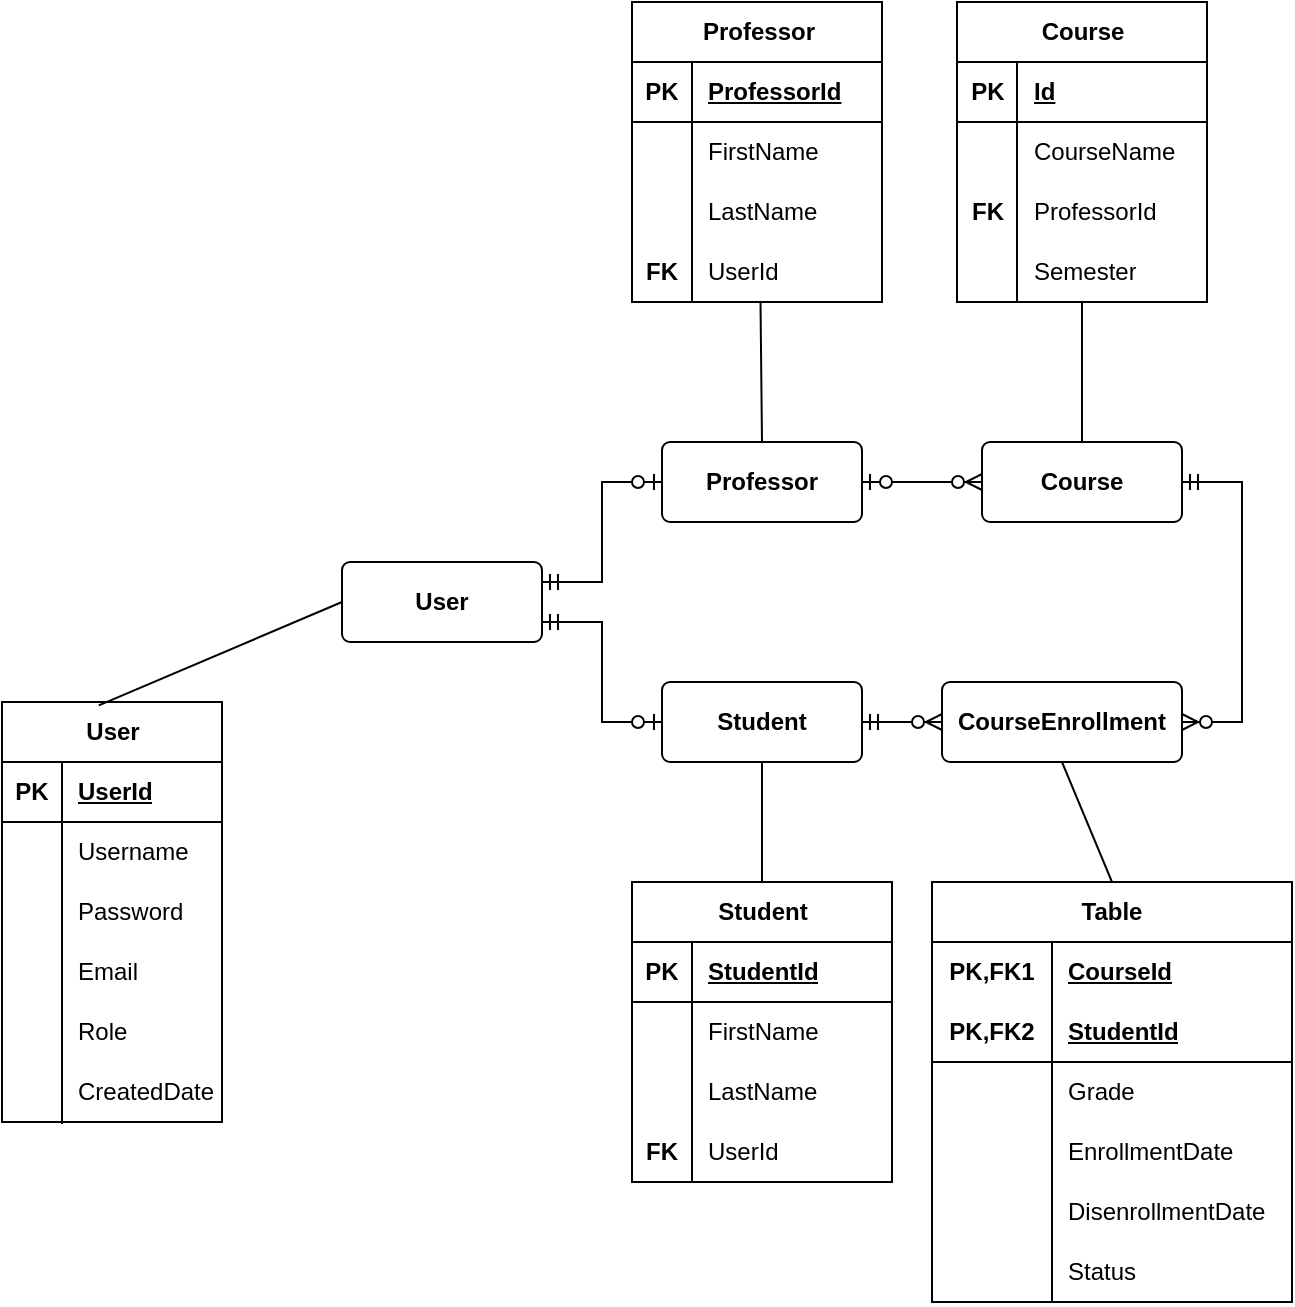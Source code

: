 <mxfile version="21.7.4" type="github" pages="2">
  <diagram name="Entity-Relation Diagram" id="OhD26Hf4PV9Z1Qfa-qU9">
    <mxGraphModel dx="1050" dy="1697" grid="1" gridSize="10" guides="1" tooltips="1" connect="1" arrows="1" fold="1" page="1" pageScale="1" pageWidth="850" pageHeight="1100" math="0" shadow="0">
      <root>
        <mxCell id="0" />
        <mxCell id="1" parent="0" />
        <mxCell id="323rxzQysEMXckTeThFm-1" value="&lt;b&gt;User&lt;/b&gt;" style="rounded=1;arcSize=10;whiteSpace=wrap;html=1;align=center;" parent="1" vertex="1">
          <mxGeometry x="190" y="230" width="100" height="40" as="geometry" />
        </mxCell>
        <mxCell id="323rxzQysEMXckTeThFm-2" value="&lt;b&gt;Course&lt;/b&gt;" style="rounded=1;arcSize=10;whiteSpace=wrap;html=1;align=center;" parent="1" vertex="1">
          <mxGeometry x="510" y="170" width="100" height="40" as="geometry" />
        </mxCell>
        <mxCell id="323rxzQysEMXckTeThFm-3" value="&lt;b&gt;Student&lt;/b&gt;" style="rounded=1;arcSize=10;whiteSpace=wrap;html=1;align=center;" parent="1" vertex="1">
          <mxGeometry x="350" y="290" width="100" height="40" as="geometry" />
        </mxCell>
        <mxCell id="323rxzQysEMXckTeThFm-4" value="&lt;b&gt;Professor&lt;/b&gt;" style="rounded=1;arcSize=10;whiteSpace=wrap;html=1;align=center;" parent="1" vertex="1">
          <mxGeometry x="350" y="170" width="100" height="40" as="geometry" />
        </mxCell>
        <mxCell id="323rxzQysEMXckTeThFm-5" value="&lt;b&gt;CourseEnrollment&lt;/b&gt;" style="rounded=1;arcSize=10;whiteSpace=wrap;html=1;align=center;" parent="1" vertex="1">
          <mxGeometry x="490" y="290" width="120" height="40" as="geometry" />
        </mxCell>
        <mxCell id="323rxzQysEMXckTeThFm-8" value="" style="edgeStyle=entityRelationEdgeStyle;fontSize=12;html=1;endArrow=ERzeroToOne;startArrow=ERmandOne;rounded=0;exitX=1;exitY=0.25;exitDx=0;exitDy=0;entryX=0;entryY=0.5;entryDx=0;entryDy=0;" parent="1" source="323rxzQysEMXckTeThFm-1" target="323rxzQysEMXckTeThFm-4" edge="1">
          <mxGeometry width="100" height="100" relative="1" as="geometry">
            <mxPoint x="280" y="240" as="sourcePoint" />
            <mxPoint x="340" y="170" as="targetPoint" />
          </mxGeometry>
        </mxCell>
        <mxCell id="323rxzQysEMXckTeThFm-9" value="" style="edgeStyle=entityRelationEdgeStyle;fontSize=12;html=1;endArrow=ERzeroToOne;startArrow=ERmandOne;rounded=0;entryX=0;entryY=0.5;entryDx=0;entryDy=0;exitX=1;exitY=0.75;exitDx=0;exitDy=0;" parent="1" source="323rxzQysEMXckTeThFm-1" target="323rxzQysEMXckTeThFm-3" edge="1">
          <mxGeometry width="100" height="100" relative="1" as="geometry">
            <mxPoint x="300" y="250" as="sourcePoint" />
            <mxPoint x="380" y="150" as="targetPoint" />
          </mxGeometry>
        </mxCell>
        <mxCell id="323rxzQysEMXckTeThFm-10" value="" style="edgeStyle=entityRelationEdgeStyle;fontSize=12;html=1;endArrow=ERzeroToMany;startArrow=ERmandOne;rounded=0;exitX=1;exitY=0.5;exitDx=0;exitDy=0;entryX=0;entryY=0.5;entryDx=0;entryDy=0;" parent="1" source="323rxzQysEMXckTeThFm-3" target="323rxzQysEMXckTeThFm-5" edge="1">
          <mxGeometry width="100" height="100" relative="1" as="geometry">
            <mxPoint x="540" y="340" as="sourcePoint" />
            <mxPoint x="640" y="240" as="targetPoint" />
          </mxGeometry>
        </mxCell>
        <mxCell id="323rxzQysEMXckTeThFm-11" value="" style="edgeStyle=entityRelationEdgeStyle;fontSize=12;html=1;endArrow=ERzeroToMany;startArrow=ERmandOne;rounded=0;entryX=1;entryY=0.5;entryDx=0;entryDy=0;" parent="1" target="323rxzQysEMXckTeThFm-5" edge="1">
          <mxGeometry width="100" height="100" relative="1" as="geometry">
            <mxPoint x="610" y="190" as="sourcePoint" />
            <mxPoint x="660" y="240" as="targetPoint" />
            <Array as="points">
              <mxPoint x="660" y="280" />
              <mxPoint x="700" y="250" />
              <mxPoint x="630" y="280" />
              <mxPoint x="650" y="230" />
              <mxPoint x="630" y="280" />
            </Array>
          </mxGeometry>
        </mxCell>
        <mxCell id="z5rz7pPr2SnIhA6X66jX-88" value="&lt;br&gt;" style="edgeLabel;html=1;align=center;verticalAlign=middle;resizable=0;points=[];" parent="323rxzQysEMXckTeThFm-11" vertex="1" connectable="0">
          <mxGeometry x="0.446" y="1" relative="1" as="geometry">
            <mxPoint as="offset" />
          </mxGeometry>
        </mxCell>
        <mxCell id="323rxzQysEMXckTeThFm-17" value="" style="edgeStyle=entityRelationEdgeStyle;fontSize=12;html=1;endArrow=ERzeroToMany;startArrow=ERzeroToOne;rounded=0;exitX=1;exitY=0.5;exitDx=0;exitDy=0;entryX=0;entryY=0.5;entryDx=0;entryDy=0;" parent="1" source="323rxzQysEMXckTeThFm-4" target="323rxzQysEMXckTeThFm-2" edge="1">
          <mxGeometry width="100" height="100" relative="1" as="geometry">
            <mxPoint x="540" y="340" as="sourcePoint" />
            <mxPoint x="500" y="260" as="targetPoint" />
          </mxGeometry>
        </mxCell>
        <mxCell id="z5rz7pPr2SnIhA6X66jX-1" value="User" style="shape=table;startSize=30;container=1;collapsible=1;childLayout=tableLayout;fixedRows=1;rowLines=0;fontStyle=1;align=center;resizeLast=1;html=1;" parent="1" vertex="1">
          <mxGeometry x="20" y="300" width="110" height="210" as="geometry" />
        </mxCell>
        <mxCell id="z5rz7pPr2SnIhA6X66jX-2" value="" style="shape=tableRow;horizontal=0;startSize=0;swimlaneHead=0;swimlaneBody=0;fillColor=none;collapsible=0;dropTarget=0;points=[[0,0.5],[1,0.5]];portConstraint=eastwest;top=0;left=0;right=0;bottom=1;" parent="z5rz7pPr2SnIhA6X66jX-1" vertex="1">
          <mxGeometry y="30" width="110" height="30" as="geometry" />
        </mxCell>
        <mxCell id="z5rz7pPr2SnIhA6X66jX-3" value="PK" style="shape=partialRectangle;connectable=0;fillColor=none;top=0;left=0;bottom=0;right=0;fontStyle=1;overflow=hidden;whiteSpace=wrap;html=1;" parent="z5rz7pPr2SnIhA6X66jX-2" vertex="1">
          <mxGeometry width="30" height="30" as="geometry">
            <mxRectangle width="30" height="30" as="alternateBounds" />
          </mxGeometry>
        </mxCell>
        <mxCell id="z5rz7pPr2SnIhA6X66jX-4" value="UserId" style="shape=partialRectangle;connectable=0;fillColor=none;top=0;left=0;bottom=0;right=0;align=left;spacingLeft=6;fontStyle=5;overflow=hidden;whiteSpace=wrap;html=1;" parent="z5rz7pPr2SnIhA6X66jX-2" vertex="1">
          <mxGeometry x="30" width="80" height="30" as="geometry">
            <mxRectangle width="80" height="30" as="alternateBounds" />
          </mxGeometry>
        </mxCell>
        <mxCell id="z5rz7pPr2SnIhA6X66jX-5" value="" style="shape=tableRow;horizontal=0;startSize=0;swimlaneHead=0;swimlaneBody=0;fillColor=none;collapsible=0;dropTarget=0;points=[[0,0.5],[1,0.5]];portConstraint=eastwest;top=0;left=0;right=0;bottom=0;" parent="z5rz7pPr2SnIhA6X66jX-1" vertex="1">
          <mxGeometry y="60" width="110" height="30" as="geometry" />
        </mxCell>
        <mxCell id="z5rz7pPr2SnIhA6X66jX-6" value="" style="shape=partialRectangle;connectable=0;fillColor=none;top=0;left=0;bottom=0;right=0;editable=1;overflow=hidden;whiteSpace=wrap;html=1;" parent="z5rz7pPr2SnIhA6X66jX-5" vertex="1">
          <mxGeometry width="30" height="30" as="geometry">
            <mxRectangle width="30" height="30" as="alternateBounds" />
          </mxGeometry>
        </mxCell>
        <mxCell id="z5rz7pPr2SnIhA6X66jX-7" value="Username" style="shape=partialRectangle;connectable=0;fillColor=none;top=0;left=0;bottom=0;right=0;align=left;spacingLeft=6;overflow=hidden;whiteSpace=wrap;html=1;" parent="z5rz7pPr2SnIhA6X66jX-5" vertex="1">
          <mxGeometry x="30" width="80" height="30" as="geometry">
            <mxRectangle width="80" height="30" as="alternateBounds" />
          </mxGeometry>
        </mxCell>
        <mxCell id="z5rz7pPr2SnIhA6X66jX-8" value="" style="shape=tableRow;horizontal=0;startSize=0;swimlaneHead=0;swimlaneBody=0;fillColor=none;collapsible=0;dropTarget=0;points=[[0,0.5],[1,0.5]];portConstraint=eastwest;top=0;left=0;right=0;bottom=0;" parent="z5rz7pPr2SnIhA6X66jX-1" vertex="1">
          <mxGeometry y="90" width="110" height="30" as="geometry" />
        </mxCell>
        <mxCell id="z5rz7pPr2SnIhA6X66jX-9" value="" style="shape=partialRectangle;connectable=0;fillColor=none;top=0;left=0;bottom=0;right=0;editable=1;overflow=hidden;whiteSpace=wrap;html=1;" parent="z5rz7pPr2SnIhA6X66jX-8" vertex="1">
          <mxGeometry width="30" height="30" as="geometry">
            <mxRectangle width="30" height="30" as="alternateBounds" />
          </mxGeometry>
        </mxCell>
        <mxCell id="z5rz7pPr2SnIhA6X66jX-10" value="Password" style="shape=partialRectangle;connectable=0;fillColor=none;top=0;left=0;bottom=0;right=0;align=left;spacingLeft=6;overflow=hidden;whiteSpace=wrap;html=1;" parent="z5rz7pPr2SnIhA6X66jX-8" vertex="1">
          <mxGeometry x="30" width="80" height="30" as="geometry">
            <mxRectangle width="80" height="30" as="alternateBounds" />
          </mxGeometry>
        </mxCell>
        <mxCell id="z5rz7pPr2SnIhA6X66jX-11" value="" style="shape=tableRow;horizontal=0;startSize=0;swimlaneHead=0;swimlaneBody=0;fillColor=none;collapsible=0;dropTarget=0;points=[[0,0.5],[1,0.5]];portConstraint=eastwest;top=0;left=0;right=0;bottom=0;" parent="z5rz7pPr2SnIhA6X66jX-1" vertex="1">
          <mxGeometry y="120" width="110" height="30" as="geometry" />
        </mxCell>
        <mxCell id="z5rz7pPr2SnIhA6X66jX-12" value="" style="shape=partialRectangle;connectable=0;fillColor=none;top=0;left=0;bottom=0;right=0;editable=1;overflow=hidden;whiteSpace=wrap;html=1;" parent="z5rz7pPr2SnIhA6X66jX-11" vertex="1">
          <mxGeometry width="30" height="30" as="geometry">
            <mxRectangle width="30" height="30" as="alternateBounds" />
          </mxGeometry>
        </mxCell>
        <mxCell id="z5rz7pPr2SnIhA6X66jX-13" value="Email" style="shape=partialRectangle;connectable=0;fillColor=none;top=0;left=0;bottom=0;right=0;align=left;spacingLeft=6;overflow=hidden;whiteSpace=wrap;html=1;" parent="z5rz7pPr2SnIhA6X66jX-11" vertex="1">
          <mxGeometry x="30" width="80" height="30" as="geometry">
            <mxRectangle width="80" height="30" as="alternateBounds" />
          </mxGeometry>
        </mxCell>
        <mxCell id="z5rz7pPr2SnIhA6X66jX-15" value="" style="endArrow=none;html=1;rounded=0;exitX=0.44;exitY=0.008;exitDx=0;exitDy=0;exitPerimeter=0;entryX=0;entryY=0.5;entryDx=0;entryDy=0;" parent="1" source="z5rz7pPr2SnIhA6X66jX-1" target="323rxzQysEMXckTeThFm-1" edge="1">
          <mxGeometry relative="1" as="geometry">
            <mxPoint x="290" y="200" as="sourcePoint" />
            <mxPoint x="450" y="200" as="targetPoint" />
          </mxGeometry>
        </mxCell>
        <mxCell id="z5rz7pPr2SnIhA6X66jX-16" value="" style="shape=partialRectangle;connectable=0;fillColor=none;top=0;left=0;bottom=0;right=0;editable=1;overflow=hidden;whiteSpace=wrap;html=1;" parent="1" vertex="1">
          <mxGeometry x="30" y="420" width="30" height="30" as="geometry">
            <mxRectangle width="30" height="30" as="alternateBounds" />
          </mxGeometry>
        </mxCell>
        <mxCell id="z5rz7pPr2SnIhA6X66jX-17" value="CreatedDate" style="shape=partialRectangle;connectable=0;fillColor=none;top=0;left=0;bottom=0;right=0;align=left;spacingLeft=6;overflow=hidden;whiteSpace=wrap;html=1;" parent="1" vertex="1">
          <mxGeometry x="50" y="480" width="80" height="30" as="geometry">
            <mxRectangle width="150" height="30" as="alternateBounds" />
          </mxGeometry>
        </mxCell>
        <mxCell id="z5rz7pPr2SnIhA6X66jX-18" value="" style="shape=partialRectangle;connectable=0;fillColor=none;top=0;left=0;bottom=0;right=0;editable=1;overflow=hidden;whiteSpace=wrap;html=1;" parent="1" vertex="1">
          <mxGeometry x="30" y="450" width="30" height="30" as="geometry">
            <mxRectangle width="30" height="30" as="alternateBounds" />
          </mxGeometry>
        </mxCell>
        <mxCell id="z5rz7pPr2SnIhA6X66jX-20" value="" style="shape=partialRectangle;connectable=0;fillColor=none;top=0;left=0;bottom=0;right=0;editable=1;overflow=hidden;whiteSpace=wrap;html=1;" parent="1" vertex="1">
          <mxGeometry x="30" y="480" width="30" height="30" as="geometry">
            <mxRectangle width="30" height="30" as="alternateBounds" />
          </mxGeometry>
        </mxCell>
        <mxCell id="z5rz7pPr2SnIhA6X66jX-23" value="Student" style="shape=table;startSize=30;container=1;collapsible=1;childLayout=tableLayout;fixedRows=1;rowLines=0;fontStyle=1;align=center;resizeLast=1;html=1;" parent="1" vertex="1">
          <mxGeometry x="335" y="390" width="130" height="150" as="geometry" />
        </mxCell>
        <mxCell id="z5rz7pPr2SnIhA6X66jX-24" value="" style="shape=tableRow;horizontal=0;startSize=0;swimlaneHead=0;swimlaneBody=0;fillColor=none;collapsible=0;dropTarget=0;points=[[0,0.5],[1,0.5]];portConstraint=eastwest;top=0;left=0;right=0;bottom=1;" parent="z5rz7pPr2SnIhA6X66jX-23" vertex="1">
          <mxGeometry y="30" width="130" height="30" as="geometry" />
        </mxCell>
        <mxCell id="z5rz7pPr2SnIhA6X66jX-25" value="PK" style="shape=partialRectangle;connectable=0;fillColor=none;top=0;left=0;bottom=0;right=0;fontStyle=1;overflow=hidden;whiteSpace=wrap;html=1;" parent="z5rz7pPr2SnIhA6X66jX-24" vertex="1">
          <mxGeometry width="30" height="30" as="geometry">
            <mxRectangle width="30" height="30" as="alternateBounds" />
          </mxGeometry>
        </mxCell>
        <mxCell id="z5rz7pPr2SnIhA6X66jX-26" value="StudentId" style="shape=partialRectangle;connectable=0;fillColor=none;top=0;left=0;bottom=0;right=0;align=left;spacingLeft=6;fontStyle=5;overflow=hidden;whiteSpace=wrap;html=1;" parent="z5rz7pPr2SnIhA6X66jX-24" vertex="1">
          <mxGeometry x="30" width="100" height="30" as="geometry">
            <mxRectangle width="100" height="30" as="alternateBounds" />
          </mxGeometry>
        </mxCell>
        <mxCell id="z5rz7pPr2SnIhA6X66jX-27" value="" style="shape=tableRow;horizontal=0;startSize=0;swimlaneHead=0;swimlaneBody=0;fillColor=none;collapsible=0;dropTarget=0;points=[[0,0.5],[1,0.5]];portConstraint=eastwest;top=0;left=0;right=0;bottom=0;" parent="z5rz7pPr2SnIhA6X66jX-23" vertex="1">
          <mxGeometry y="60" width="130" height="30" as="geometry" />
        </mxCell>
        <mxCell id="z5rz7pPr2SnIhA6X66jX-28" value="" style="shape=partialRectangle;connectable=0;fillColor=none;top=0;left=0;bottom=0;right=0;editable=1;overflow=hidden;whiteSpace=wrap;html=1;" parent="z5rz7pPr2SnIhA6X66jX-27" vertex="1">
          <mxGeometry width="30" height="30" as="geometry">
            <mxRectangle width="30" height="30" as="alternateBounds" />
          </mxGeometry>
        </mxCell>
        <mxCell id="z5rz7pPr2SnIhA6X66jX-29" value="FirstName" style="shape=partialRectangle;connectable=0;fillColor=none;top=0;left=0;bottom=0;right=0;align=left;spacingLeft=6;overflow=hidden;whiteSpace=wrap;html=1;" parent="z5rz7pPr2SnIhA6X66jX-27" vertex="1">
          <mxGeometry x="30" width="100" height="30" as="geometry">
            <mxRectangle width="100" height="30" as="alternateBounds" />
          </mxGeometry>
        </mxCell>
        <mxCell id="z5rz7pPr2SnIhA6X66jX-30" value="" style="shape=tableRow;horizontal=0;startSize=0;swimlaneHead=0;swimlaneBody=0;fillColor=none;collapsible=0;dropTarget=0;points=[[0,0.5],[1,0.5]];portConstraint=eastwest;top=0;left=0;right=0;bottom=0;" parent="z5rz7pPr2SnIhA6X66jX-23" vertex="1">
          <mxGeometry y="90" width="130" height="30" as="geometry" />
        </mxCell>
        <mxCell id="z5rz7pPr2SnIhA6X66jX-31" value="" style="shape=partialRectangle;connectable=0;fillColor=none;top=0;left=0;bottom=0;right=0;editable=1;overflow=hidden;whiteSpace=wrap;html=1;" parent="z5rz7pPr2SnIhA6X66jX-30" vertex="1">
          <mxGeometry width="30" height="30" as="geometry">
            <mxRectangle width="30" height="30" as="alternateBounds" />
          </mxGeometry>
        </mxCell>
        <mxCell id="z5rz7pPr2SnIhA6X66jX-32" value="LastName" style="shape=partialRectangle;connectable=0;fillColor=none;top=0;left=0;bottom=0;right=0;align=left;spacingLeft=6;overflow=hidden;whiteSpace=wrap;html=1;" parent="z5rz7pPr2SnIhA6X66jX-30" vertex="1">
          <mxGeometry x="30" width="100" height="30" as="geometry">
            <mxRectangle width="100" height="30" as="alternateBounds" />
          </mxGeometry>
        </mxCell>
        <mxCell id="z5rz7pPr2SnIhA6X66jX-33" value="" style="shape=tableRow;horizontal=0;startSize=0;swimlaneHead=0;swimlaneBody=0;fillColor=none;collapsible=0;dropTarget=0;points=[[0,0.5],[1,0.5]];portConstraint=eastwest;top=0;left=0;right=0;bottom=0;" parent="z5rz7pPr2SnIhA6X66jX-23" vertex="1">
          <mxGeometry y="120" width="130" height="30" as="geometry" />
        </mxCell>
        <mxCell id="z5rz7pPr2SnIhA6X66jX-34" value="&lt;b&gt;FK&lt;/b&gt;" style="shape=partialRectangle;connectable=0;fillColor=none;top=0;left=0;bottom=0;right=0;editable=1;overflow=hidden;whiteSpace=wrap;html=1;" parent="z5rz7pPr2SnIhA6X66jX-33" vertex="1">
          <mxGeometry width="30" height="30" as="geometry">
            <mxRectangle width="30" height="30" as="alternateBounds" />
          </mxGeometry>
        </mxCell>
        <mxCell id="z5rz7pPr2SnIhA6X66jX-35" value="UserId" style="shape=partialRectangle;connectable=0;fillColor=none;top=0;left=0;bottom=0;right=0;align=left;spacingLeft=6;overflow=hidden;whiteSpace=wrap;html=1;" parent="z5rz7pPr2SnIhA6X66jX-33" vertex="1">
          <mxGeometry x="30" width="100" height="30" as="geometry">
            <mxRectangle width="100" height="30" as="alternateBounds" />
          </mxGeometry>
        </mxCell>
        <mxCell id="z5rz7pPr2SnIhA6X66jX-36" value="" style="endArrow=none;html=1;rounded=0;entryX=0.5;entryY=1;entryDx=0;entryDy=0;exitX=0.5;exitY=0;exitDx=0;exitDy=0;" parent="1" source="z5rz7pPr2SnIhA6X66jX-23" target="323rxzQysEMXckTeThFm-3" edge="1">
          <mxGeometry relative="1" as="geometry">
            <mxPoint x="290" y="360" as="sourcePoint" />
            <mxPoint x="450" y="360" as="targetPoint" />
          </mxGeometry>
        </mxCell>
        <mxCell id="z5rz7pPr2SnIhA6X66jX-37" value="Professor" style="shape=table;startSize=30;container=1;collapsible=1;childLayout=tableLayout;fixedRows=1;rowLines=0;fontStyle=1;align=center;resizeLast=1;html=1;" parent="1" vertex="1">
          <mxGeometry x="335" y="-50" width="125" height="150" as="geometry" />
        </mxCell>
        <mxCell id="z5rz7pPr2SnIhA6X66jX-38" value="" style="shape=tableRow;horizontal=0;startSize=0;swimlaneHead=0;swimlaneBody=0;fillColor=none;collapsible=0;dropTarget=0;points=[[0,0.5],[1,0.5]];portConstraint=eastwest;top=0;left=0;right=0;bottom=1;" parent="z5rz7pPr2SnIhA6X66jX-37" vertex="1">
          <mxGeometry y="30" width="125" height="30" as="geometry" />
        </mxCell>
        <mxCell id="z5rz7pPr2SnIhA6X66jX-39" value="PK" style="shape=partialRectangle;connectable=0;fillColor=none;top=0;left=0;bottom=0;right=0;fontStyle=1;overflow=hidden;whiteSpace=wrap;html=1;" parent="z5rz7pPr2SnIhA6X66jX-38" vertex="1">
          <mxGeometry width="30" height="30" as="geometry">
            <mxRectangle width="30" height="30" as="alternateBounds" />
          </mxGeometry>
        </mxCell>
        <mxCell id="z5rz7pPr2SnIhA6X66jX-40" value="ProfessorId" style="shape=partialRectangle;connectable=0;fillColor=none;top=0;left=0;bottom=0;right=0;align=left;spacingLeft=6;fontStyle=5;overflow=hidden;whiteSpace=wrap;html=1;" parent="z5rz7pPr2SnIhA6X66jX-38" vertex="1">
          <mxGeometry x="30" width="95" height="30" as="geometry">
            <mxRectangle width="95" height="30" as="alternateBounds" />
          </mxGeometry>
        </mxCell>
        <mxCell id="z5rz7pPr2SnIhA6X66jX-41" value="" style="shape=tableRow;horizontal=0;startSize=0;swimlaneHead=0;swimlaneBody=0;fillColor=none;collapsible=0;dropTarget=0;points=[[0,0.5],[1,0.5]];portConstraint=eastwest;top=0;left=0;right=0;bottom=0;" parent="z5rz7pPr2SnIhA6X66jX-37" vertex="1">
          <mxGeometry y="60" width="125" height="30" as="geometry" />
        </mxCell>
        <mxCell id="z5rz7pPr2SnIhA6X66jX-42" value="" style="shape=partialRectangle;connectable=0;fillColor=none;top=0;left=0;bottom=0;right=0;editable=1;overflow=hidden;whiteSpace=wrap;html=1;" parent="z5rz7pPr2SnIhA6X66jX-41" vertex="1">
          <mxGeometry width="30" height="30" as="geometry">
            <mxRectangle width="30" height="30" as="alternateBounds" />
          </mxGeometry>
        </mxCell>
        <mxCell id="z5rz7pPr2SnIhA6X66jX-43" value="FirstName" style="shape=partialRectangle;connectable=0;fillColor=none;top=0;left=0;bottom=0;right=0;align=left;spacingLeft=6;overflow=hidden;whiteSpace=wrap;html=1;" parent="z5rz7pPr2SnIhA6X66jX-41" vertex="1">
          <mxGeometry x="30" width="95" height="30" as="geometry">
            <mxRectangle width="95" height="30" as="alternateBounds" />
          </mxGeometry>
        </mxCell>
        <mxCell id="z5rz7pPr2SnIhA6X66jX-44" value="" style="shape=tableRow;horizontal=0;startSize=0;swimlaneHead=0;swimlaneBody=0;fillColor=none;collapsible=0;dropTarget=0;points=[[0,0.5],[1,0.5]];portConstraint=eastwest;top=0;left=0;right=0;bottom=0;" parent="z5rz7pPr2SnIhA6X66jX-37" vertex="1">
          <mxGeometry y="90" width="125" height="30" as="geometry" />
        </mxCell>
        <mxCell id="z5rz7pPr2SnIhA6X66jX-45" value="" style="shape=partialRectangle;connectable=0;fillColor=none;top=0;left=0;bottom=0;right=0;editable=1;overflow=hidden;whiteSpace=wrap;html=1;" parent="z5rz7pPr2SnIhA6X66jX-44" vertex="1">
          <mxGeometry width="30" height="30" as="geometry">
            <mxRectangle width="30" height="30" as="alternateBounds" />
          </mxGeometry>
        </mxCell>
        <mxCell id="z5rz7pPr2SnIhA6X66jX-46" value="LastName" style="shape=partialRectangle;connectable=0;fillColor=none;top=0;left=0;bottom=0;right=0;align=left;spacingLeft=6;overflow=hidden;whiteSpace=wrap;html=1;" parent="z5rz7pPr2SnIhA6X66jX-44" vertex="1">
          <mxGeometry x="30" width="95" height="30" as="geometry">
            <mxRectangle width="95" height="30" as="alternateBounds" />
          </mxGeometry>
        </mxCell>
        <mxCell id="z5rz7pPr2SnIhA6X66jX-47" value="" style="shape=tableRow;horizontal=0;startSize=0;swimlaneHead=0;swimlaneBody=0;fillColor=none;collapsible=0;dropTarget=0;points=[[0,0.5],[1,0.5]];portConstraint=eastwest;top=0;left=0;right=0;bottom=0;" parent="z5rz7pPr2SnIhA6X66jX-37" vertex="1">
          <mxGeometry y="120" width="125" height="30" as="geometry" />
        </mxCell>
        <mxCell id="z5rz7pPr2SnIhA6X66jX-48" value="&lt;b&gt;FK&lt;/b&gt;" style="shape=partialRectangle;connectable=0;fillColor=none;top=0;left=0;bottom=0;right=0;editable=1;overflow=hidden;whiteSpace=wrap;html=1;" parent="z5rz7pPr2SnIhA6X66jX-47" vertex="1">
          <mxGeometry width="30" height="30" as="geometry">
            <mxRectangle width="30" height="30" as="alternateBounds" />
          </mxGeometry>
        </mxCell>
        <mxCell id="z5rz7pPr2SnIhA6X66jX-49" value="UserId" style="shape=partialRectangle;connectable=0;fillColor=none;top=0;left=0;bottom=0;right=0;align=left;spacingLeft=6;overflow=hidden;whiteSpace=wrap;html=1;" parent="z5rz7pPr2SnIhA6X66jX-47" vertex="1">
          <mxGeometry x="30" width="95" height="30" as="geometry">
            <mxRectangle width="95" height="30" as="alternateBounds" />
          </mxGeometry>
        </mxCell>
        <mxCell id="z5rz7pPr2SnIhA6X66jX-50" value="" style="endArrow=none;html=1;rounded=0;entryX=0.5;entryY=0;entryDx=0;entryDy=0;exitX=0.514;exitY=0.995;exitDx=0;exitDy=0;exitPerimeter=0;" parent="1" source="z5rz7pPr2SnIhA6X66jX-47" target="323rxzQysEMXckTeThFm-4" edge="1">
          <mxGeometry relative="1" as="geometry">
            <mxPoint x="290" y="140" as="sourcePoint" />
            <mxPoint x="450" y="140" as="targetPoint" />
            <Array as="points" />
          </mxGeometry>
        </mxCell>
        <mxCell id="z5rz7pPr2SnIhA6X66jX-51" value="Course" style="shape=table;startSize=30;container=1;collapsible=1;childLayout=tableLayout;fixedRows=1;rowLines=0;fontStyle=1;align=center;resizeLast=1;html=1;" parent="1" vertex="1">
          <mxGeometry x="497.5" y="-50" width="125" height="150" as="geometry" />
        </mxCell>
        <mxCell id="z5rz7pPr2SnIhA6X66jX-52" value="" style="shape=tableRow;horizontal=0;startSize=0;swimlaneHead=0;swimlaneBody=0;fillColor=none;collapsible=0;dropTarget=0;points=[[0,0.5],[1,0.5]];portConstraint=eastwest;top=0;left=0;right=0;bottom=1;" parent="z5rz7pPr2SnIhA6X66jX-51" vertex="1">
          <mxGeometry y="30" width="125" height="30" as="geometry" />
        </mxCell>
        <mxCell id="z5rz7pPr2SnIhA6X66jX-53" value="PK" style="shape=partialRectangle;connectable=0;fillColor=none;top=0;left=0;bottom=0;right=0;fontStyle=1;overflow=hidden;whiteSpace=wrap;html=1;" parent="z5rz7pPr2SnIhA6X66jX-52" vertex="1">
          <mxGeometry width="30" height="30" as="geometry">
            <mxRectangle width="30" height="30" as="alternateBounds" />
          </mxGeometry>
        </mxCell>
        <mxCell id="z5rz7pPr2SnIhA6X66jX-54" value="Id" style="shape=partialRectangle;connectable=0;fillColor=none;top=0;left=0;bottom=0;right=0;align=left;spacingLeft=6;fontStyle=5;overflow=hidden;whiteSpace=wrap;html=1;" parent="z5rz7pPr2SnIhA6X66jX-52" vertex="1">
          <mxGeometry x="30" width="95" height="30" as="geometry">
            <mxRectangle width="95" height="30" as="alternateBounds" />
          </mxGeometry>
        </mxCell>
        <mxCell id="z5rz7pPr2SnIhA6X66jX-55" value="" style="shape=tableRow;horizontal=0;startSize=0;swimlaneHead=0;swimlaneBody=0;fillColor=none;collapsible=0;dropTarget=0;points=[[0,0.5],[1,0.5]];portConstraint=eastwest;top=0;left=0;right=0;bottom=0;" parent="z5rz7pPr2SnIhA6X66jX-51" vertex="1">
          <mxGeometry y="60" width="125" height="30" as="geometry" />
        </mxCell>
        <mxCell id="z5rz7pPr2SnIhA6X66jX-56" value="" style="shape=partialRectangle;connectable=0;fillColor=none;top=0;left=0;bottom=0;right=0;editable=1;overflow=hidden;whiteSpace=wrap;html=1;" parent="z5rz7pPr2SnIhA6X66jX-55" vertex="1">
          <mxGeometry width="30" height="30" as="geometry">
            <mxRectangle width="30" height="30" as="alternateBounds" />
          </mxGeometry>
        </mxCell>
        <mxCell id="z5rz7pPr2SnIhA6X66jX-57" value="CourseName" style="shape=partialRectangle;connectable=0;fillColor=none;top=0;left=0;bottom=0;right=0;align=left;spacingLeft=6;overflow=hidden;whiteSpace=wrap;html=1;" parent="z5rz7pPr2SnIhA6X66jX-55" vertex="1">
          <mxGeometry x="30" width="95" height="30" as="geometry">
            <mxRectangle width="95" height="30" as="alternateBounds" />
          </mxGeometry>
        </mxCell>
        <mxCell id="z5rz7pPr2SnIhA6X66jX-58" value="" style="shape=tableRow;horizontal=0;startSize=0;swimlaneHead=0;swimlaneBody=0;fillColor=none;collapsible=0;dropTarget=0;points=[[0,0.5],[1,0.5]];portConstraint=eastwest;top=0;left=0;right=0;bottom=0;" parent="z5rz7pPr2SnIhA6X66jX-51" vertex="1">
          <mxGeometry y="90" width="125" height="30" as="geometry" />
        </mxCell>
        <mxCell id="z5rz7pPr2SnIhA6X66jX-59" value="" style="shape=partialRectangle;connectable=0;fillColor=none;top=0;left=0;bottom=0;right=0;editable=1;overflow=hidden;whiteSpace=wrap;html=1;" parent="z5rz7pPr2SnIhA6X66jX-58" vertex="1">
          <mxGeometry width="30" height="30" as="geometry">
            <mxRectangle width="30" height="30" as="alternateBounds" />
          </mxGeometry>
        </mxCell>
        <mxCell id="z5rz7pPr2SnIhA6X66jX-60" value="ProfessorId" style="shape=partialRectangle;connectable=0;fillColor=none;top=0;left=0;bottom=0;right=0;align=left;spacingLeft=6;overflow=hidden;whiteSpace=wrap;html=1;" parent="z5rz7pPr2SnIhA6X66jX-58" vertex="1">
          <mxGeometry x="30" width="95" height="30" as="geometry">
            <mxRectangle width="95" height="30" as="alternateBounds" />
          </mxGeometry>
        </mxCell>
        <mxCell id="z5rz7pPr2SnIhA6X66jX-61" value="" style="shape=tableRow;horizontal=0;startSize=0;swimlaneHead=0;swimlaneBody=0;fillColor=none;collapsible=0;dropTarget=0;points=[[0,0.5],[1,0.5]];portConstraint=eastwest;top=0;left=0;right=0;bottom=0;" parent="z5rz7pPr2SnIhA6X66jX-51" vertex="1">
          <mxGeometry y="120" width="125" height="30" as="geometry" />
        </mxCell>
        <mxCell id="z5rz7pPr2SnIhA6X66jX-62" value="" style="shape=partialRectangle;connectable=0;fillColor=none;top=0;left=0;bottom=0;right=0;editable=1;overflow=hidden;whiteSpace=wrap;html=1;" parent="z5rz7pPr2SnIhA6X66jX-61" vertex="1">
          <mxGeometry width="30" height="30" as="geometry">
            <mxRectangle width="30" height="30" as="alternateBounds" />
          </mxGeometry>
        </mxCell>
        <mxCell id="z5rz7pPr2SnIhA6X66jX-63" value="Semester" style="shape=partialRectangle;connectable=0;fillColor=none;top=0;left=0;bottom=0;right=0;align=left;spacingLeft=6;overflow=hidden;whiteSpace=wrap;html=1;" parent="z5rz7pPr2SnIhA6X66jX-61" vertex="1">
          <mxGeometry x="30" width="95" height="30" as="geometry">
            <mxRectangle width="95" height="30" as="alternateBounds" />
          </mxGeometry>
        </mxCell>
        <mxCell id="z5rz7pPr2SnIhA6X66jX-64" value="&lt;b&gt;FK&lt;/b&gt;" style="shape=partialRectangle;connectable=0;fillColor=none;top=0;left=0;bottom=0;right=0;editable=1;overflow=hidden;whiteSpace=wrap;html=1;" parent="1" vertex="1">
          <mxGeometry x="497.5" y="40" width="30" height="30" as="geometry">
            <mxRectangle width="30" height="30" as="alternateBounds" />
          </mxGeometry>
        </mxCell>
        <mxCell id="z5rz7pPr2SnIhA6X66jX-66" value="Table" style="shape=table;startSize=30;container=1;collapsible=1;childLayout=tableLayout;fixedRows=1;rowLines=0;fontStyle=1;align=center;resizeLast=1;html=1;whiteSpace=wrap;" parent="1" vertex="1">
          <mxGeometry x="485" y="390" width="180" height="210" as="geometry" />
        </mxCell>
        <mxCell id="z5rz7pPr2SnIhA6X66jX-67" value="" style="shape=tableRow;horizontal=0;startSize=0;swimlaneHead=0;swimlaneBody=0;fillColor=none;collapsible=0;dropTarget=0;points=[[0,0.5],[1,0.5]];portConstraint=eastwest;top=0;left=0;right=0;bottom=0;html=1;" parent="z5rz7pPr2SnIhA6X66jX-66" vertex="1">
          <mxGeometry y="30" width="180" height="30" as="geometry" />
        </mxCell>
        <mxCell id="z5rz7pPr2SnIhA6X66jX-68" value="PK,FK1" style="shape=partialRectangle;connectable=0;fillColor=none;top=0;left=0;bottom=0;right=0;fontStyle=1;overflow=hidden;html=1;whiteSpace=wrap;" parent="z5rz7pPr2SnIhA6X66jX-67" vertex="1">
          <mxGeometry width="60" height="30" as="geometry">
            <mxRectangle width="60" height="30" as="alternateBounds" />
          </mxGeometry>
        </mxCell>
        <mxCell id="z5rz7pPr2SnIhA6X66jX-69" value="CourseId" style="shape=partialRectangle;connectable=0;fillColor=none;top=0;left=0;bottom=0;right=0;align=left;spacingLeft=6;fontStyle=5;overflow=hidden;html=1;whiteSpace=wrap;" parent="z5rz7pPr2SnIhA6X66jX-67" vertex="1">
          <mxGeometry x="60" width="120" height="30" as="geometry">
            <mxRectangle width="120" height="30" as="alternateBounds" />
          </mxGeometry>
        </mxCell>
        <mxCell id="z5rz7pPr2SnIhA6X66jX-70" value="" style="shape=tableRow;horizontal=0;startSize=0;swimlaneHead=0;swimlaneBody=0;fillColor=none;collapsible=0;dropTarget=0;points=[[0,0.5],[1,0.5]];portConstraint=eastwest;top=0;left=0;right=0;bottom=1;html=1;" parent="z5rz7pPr2SnIhA6X66jX-66" vertex="1">
          <mxGeometry y="60" width="180" height="30" as="geometry" />
        </mxCell>
        <mxCell id="z5rz7pPr2SnIhA6X66jX-71" value="PK,FK2" style="shape=partialRectangle;connectable=0;fillColor=none;top=0;left=0;bottom=0;right=0;fontStyle=1;overflow=hidden;html=1;whiteSpace=wrap;" parent="z5rz7pPr2SnIhA6X66jX-70" vertex="1">
          <mxGeometry width="60" height="30" as="geometry">
            <mxRectangle width="60" height="30" as="alternateBounds" />
          </mxGeometry>
        </mxCell>
        <mxCell id="z5rz7pPr2SnIhA6X66jX-72" value="StudentId" style="shape=partialRectangle;connectable=0;fillColor=none;top=0;left=0;bottom=0;right=0;align=left;spacingLeft=6;fontStyle=5;overflow=hidden;html=1;whiteSpace=wrap;" parent="z5rz7pPr2SnIhA6X66jX-70" vertex="1">
          <mxGeometry x="60" width="120" height="30" as="geometry">
            <mxRectangle width="120" height="30" as="alternateBounds" />
          </mxGeometry>
        </mxCell>
        <mxCell id="z5rz7pPr2SnIhA6X66jX-73" value="" style="shape=tableRow;horizontal=0;startSize=0;swimlaneHead=0;swimlaneBody=0;fillColor=none;collapsible=0;dropTarget=0;points=[[0,0.5],[1,0.5]];portConstraint=eastwest;top=0;left=0;right=0;bottom=0;html=1;" parent="z5rz7pPr2SnIhA6X66jX-66" vertex="1">
          <mxGeometry y="90" width="180" height="30" as="geometry" />
        </mxCell>
        <mxCell id="z5rz7pPr2SnIhA6X66jX-74" value="" style="shape=partialRectangle;connectable=0;fillColor=none;top=0;left=0;bottom=0;right=0;editable=1;overflow=hidden;html=1;whiteSpace=wrap;" parent="z5rz7pPr2SnIhA6X66jX-73" vertex="1">
          <mxGeometry width="60" height="30" as="geometry">
            <mxRectangle width="60" height="30" as="alternateBounds" />
          </mxGeometry>
        </mxCell>
        <mxCell id="z5rz7pPr2SnIhA6X66jX-75" value="Grade" style="shape=partialRectangle;connectable=0;fillColor=none;top=0;left=0;bottom=0;right=0;align=left;spacingLeft=6;overflow=hidden;html=1;whiteSpace=wrap;" parent="z5rz7pPr2SnIhA6X66jX-73" vertex="1">
          <mxGeometry x="60" width="120" height="30" as="geometry">
            <mxRectangle width="120" height="30" as="alternateBounds" />
          </mxGeometry>
        </mxCell>
        <mxCell id="z5rz7pPr2SnIhA6X66jX-76" value="" style="shape=tableRow;horizontal=0;startSize=0;swimlaneHead=0;swimlaneBody=0;fillColor=none;collapsible=0;dropTarget=0;points=[[0,0.5],[1,0.5]];portConstraint=eastwest;top=0;left=0;right=0;bottom=0;html=1;" parent="z5rz7pPr2SnIhA6X66jX-66" vertex="1">
          <mxGeometry y="120" width="180" height="30" as="geometry" />
        </mxCell>
        <mxCell id="z5rz7pPr2SnIhA6X66jX-77" value="" style="shape=partialRectangle;connectable=0;fillColor=none;top=0;left=0;bottom=0;right=0;editable=1;overflow=hidden;html=1;whiteSpace=wrap;" parent="z5rz7pPr2SnIhA6X66jX-76" vertex="1">
          <mxGeometry width="60" height="30" as="geometry">
            <mxRectangle width="60" height="30" as="alternateBounds" />
          </mxGeometry>
        </mxCell>
        <mxCell id="z5rz7pPr2SnIhA6X66jX-78" value="EnrollmentDate" style="shape=partialRectangle;connectable=0;fillColor=none;top=0;left=0;bottom=0;right=0;align=left;spacingLeft=6;overflow=hidden;html=1;whiteSpace=wrap;" parent="z5rz7pPr2SnIhA6X66jX-76" vertex="1">
          <mxGeometry x="60" width="120" height="30" as="geometry">
            <mxRectangle width="120" height="30" as="alternateBounds" />
          </mxGeometry>
        </mxCell>
        <mxCell id="z5rz7pPr2SnIhA6X66jX-79" value="" style="shape=partialRectangle;connectable=0;fillColor=none;top=0;left=0;bottom=0;right=0;editable=1;overflow=hidden;html=1;whiteSpace=wrap;" parent="1" vertex="1">
          <mxGeometry x="485" y="540" width="60" height="30" as="geometry">
            <mxRectangle width="60" height="30" as="alternateBounds" />
          </mxGeometry>
        </mxCell>
        <mxCell id="z5rz7pPr2SnIhA6X66jX-80" value="DisenrollmentDate" style="shape=partialRectangle;connectable=0;fillColor=none;top=0;left=0;bottom=0;right=0;align=left;spacingLeft=6;overflow=hidden;html=1;whiteSpace=wrap;" parent="1" vertex="1">
          <mxGeometry x="545" y="540" width="120" height="30" as="geometry">
            <mxRectangle width="120" height="30" as="alternateBounds" />
          </mxGeometry>
        </mxCell>
        <mxCell id="z5rz7pPr2SnIhA6X66jX-81" value="" style="shape=partialRectangle;connectable=0;fillColor=none;top=0;left=0;bottom=0;right=0;editable=1;overflow=hidden;html=1;whiteSpace=wrap;" parent="1" vertex="1">
          <mxGeometry x="485" y="570" width="60" height="30" as="geometry">
            <mxRectangle width="60" height="30" as="alternateBounds" />
          </mxGeometry>
        </mxCell>
        <mxCell id="z5rz7pPr2SnIhA6X66jX-82" value="Status" style="shape=partialRectangle;connectable=0;fillColor=none;top=0;left=0;bottom=0;right=0;align=left;spacingLeft=6;overflow=hidden;html=1;whiteSpace=wrap;" parent="1" vertex="1">
          <mxGeometry x="545" y="570" width="120" height="30" as="geometry">
            <mxRectangle width="120" height="30" as="alternateBounds" />
          </mxGeometry>
        </mxCell>
        <mxCell id="z5rz7pPr2SnIhA6X66jX-83" value="" style="endArrow=none;html=1;rounded=0;entryX=0.5;entryY=0;entryDx=0;entryDy=0;exitX=0.5;exitY=1;exitDx=0;exitDy=0;" parent="1" source="z5rz7pPr2SnIhA6X66jX-51" target="323rxzQysEMXckTeThFm-2" edge="1">
          <mxGeometry relative="1" as="geometry">
            <mxPoint x="409" y="110" as="sourcePoint" />
            <mxPoint x="410" y="180" as="targetPoint" />
            <Array as="points" />
          </mxGeometry>
        </mxCell>
        <mxCell id="z5rz7pPr2SnIhA6X66jX-84" value="" style="endArrow=none;html=1;rounded=0;entryX=0.5;entryY=0;entryDx=0;entryDy=0;exitX=0.5;exitY=1;exitDx=0;exitDy=0;" parent="1" source="323rxzQysEMXckTeThFm-5" target="z5rz7pPr2SnIhA6X66jX-66" edge="1">
          <mxGeometry relative="1" as="geometry">
            <mxPoint x="419" y="120" as="sourcePoint" />
            <mxPoint x="420" y="190" as="targetPoint" />
            <Array as="points" />
          </mxGeometry>
        </mxCell>
        <mxCell id="z5rz7pPr2SnIhA6X66jX-85" value="" style="endArrow=none;html=1;rounded=0;entryX=0.5;entryY=1;entryDx=0;entryDy=0;exitX=0.5;exitY=0;exitDx=0;exitDy=0;" parent="1" edge="1">
          <mxGeometry relative="1" as="geometry">
            <mxPoint x="545" y="600" as="sourcePoint" />
            <mxPoint x="545" y="540" as="targetPoint" />
          </mxGeometry>
        </mxCell>
        <mxCell id="z5rz7pPr2SnIhA6X66jX-86" value="" style="endArrow=none;html=1;rounded=0;entryX=0.5;entryY=1;entryDx=0;entryDy=0;" parent="1" edge="1">
          <mxGeometry relative="1" as="geometry">
            <mxPoint x="50" y="511" as="sourcePoint" />
            <mxPoint x="50" y="420" as="targetPoint" />
          </mxGeometry>
        </mxCell>
        <mxCell id="z5rz7pPr2SnIhA6X66jX-89" value="Role" style="shape=partialRectangle;connectable=0;fillColor=none;top=0;left=0;bottom=0;right=0;align=left;spacingLeft=6;overflow=hidden;whiteSpace=wrap;html=1;" parent="1" vertex="1">
          <mxGeometry x="50" y="450" width="80" height="30" as="geometry">
            <mxRectangle width="150" height="30" as="alternateBounds" />
          </mxGeometry>
        </mxCell>
      </root>
    </mxGraphModel>
  </diagram>
  <diagram id="_IGf6M7MV_xinogHjAuB" name="Class Diagram">
    <mxGraphModel dx="1313" dy="746" grid="1" gridSize="10" guides="1" tooltips="1" connect="1" arrows="1" fold="1" page="1" pageScale="1" pageWidth="850" pageHeight="1100" math="0" shadow="0">
      <root>
        <mxCell id="0" />
        <mxCell id="1" parent="0" />
        <mxCell id="m5u_sGHkJS_VUtGD7fcI-6" value="User" style="swimlane;fontStyle=1;align=center;verticalAlign=top;childLayout=stackLayout;horizontal=1;startSize=26;horizontalStack=0;resizeParent=1;resizeParentMax=0;resizeLast=0;collapsible=1;marginBottom=0;whiteSpace=wrap;html=1;" vertex="1" parent="1">
          <mxGeometry x="160" y="110" width="170" height="216" as="geometry" />
        </mxCell>
        <mxCell id="m5u_sGHkJS_VUtGD7fcI-7" value="+ UserId: int" style="text;strokeColor=none;fillColor=none;align=left;verticalAlign=top;spacingLeft=4;spacingRight=4;overflow=hidden;rotatable=0;points=[[0,0.5],[1,0.5]];portConstraint=eastwest;whiteSpace=wrap;html=1;" vertex="1" parent="m5u_sGHkJS_VUtGD7fcI-6">
          <mxGeometry y="26" width="170" height="26" as="geometry" />
        </mxCell>
        <mxCell id="V4TTnYq9eX3WydjDAEzi-3" value="+ Username: string" style="text;strokeColor=none;fillColor=none;align=left;verticalAlign=top;spacingLeft=4;spacingRight=4;overflow=hidden;rotatable=0;points=[[0,0.5],[1,0.5]];portConstraint=eastwest;whiteSpace=wrap;html=1;" vertex="1" parent="m5u_sGHkJS_VUtGD7fcI-6">
          <mxGeometry y="52" width="170" height="26" as="geometry" />
        </mxCell>
        <mxCell id="V4TTnYq9eX3WydjDAEzi-2" value="+ Password: string" style="text;strokeColor=none;fillColor=none;align=left;verticalAlign=top;spacingLeft=4;spacingRight=4;overflow=hidden;rotatable=0;points=[[0,0.5],[1,0.5]];portConstraint=eastwest;whiteSpace=wrap;html=1;" vertex="1" parent="m5u_sGHkJS_VUtGD7fcI-6">
          <mxGeometry y="78" width="170" height="26" as="geometry" />
        </mxCell>
        <mxCell id="V4TTnYq9eX3WydjDAEzi-1" value="+ Email: string" style="text;strokeColor=none;fillColor=none;align=left;verticalAlign=top;spacingLeft=4;spacingRight=4;overflow=hidden;rotatable=0;points=[[0,0.5],[1,0.5]];portConstraint=eastwest;whiteSpace=wrap;html=1;" vertex="1" parent="m5u_sGHkJS_VUtGD7fcI-6">
          <mxGeometry y="104" width="170" height="26" as="geometry" />
        </mxCell>
        <mxCell id="bXn60-LoSfh2VXj6jG6--1" value="+ Role: UserRole" style="text;strokeColor=none;fillColor=none;align=left;verticalAlign=top;spacingLeft=4;spacingRight=4;overflow=hidden;rotatable=0;points=[[0,0.5],[1,0.5]];portConstraint=eastwest;whiteSpace=wrap;html=1;" vertex="1" parent="m5u_sGHkJS_VUtGD7fcI-6">
          <mxGeometry y="130" width="170" height="26" as="geometry" />
        </mxCell>
        <mxCell id="1GzOc9s6gQk2PVrIfFRy-1" value="+ CreatedDate: DateTime" style="text;strokeColor=none;fillColor=none;align=left;verticalAlign=top;spacingLeft=4;spacingRight=4;overflow=hidden;rotatable=0;points=[[0,0.5],[1,0.5]];portConstraint=eastwest;whiteSpace=wrap;html=1;" vertex="1" parent="m5u_sGHkJS_VUtGD7fcI-6">
          <mxGeometry y="156" width="170" height="26" as="geometry" />
        </mxCell>
        <mxCell id="m5u_sGHkJS_VUtGD7fcI-8" value="" style="line;strokeWidth=1;fillColor=none;align=left;verticalAlign=middle;spacingTop=-1;spacingLeft=3;spacingRight=3;rotatable=0;labelPosition=right;points=[];portConstraint=eastwest;strokeColor=inherit;" vertex="1" parent="m5u_sGHkJS_VUtGD7fcI-6">
          <mxGeometry y="182" width="170" height="8" as="geometry" />
        </mxCell>
        <mxCell id="m5u_sGHkJS_VUtGD7fcI-9" value="+ Create(in p1:User): User" style="text;strokeColor=none;fillColor=none;align=left;verticalAlign=top;spacingLeft=4;spacingRight=4;overflow=hidden;rotatable=0;points=[[0,0.5],[1,0.5]];portConstraint=eastwest;whiteSpace=wrap;html=1;" vertex="1" parent="m5u_sGHkJS_VUtGD7fcI-6">
          <mxGeometry y="190" width="170" height="26" as="geometry" />
        </mxCell>
        <mxCell id="fV-Wf5EVWDN2byNz_PPx-1" value="Extends" style="endArrow=block;endSize=16;endFill=0;html=1;rounded=0;edgeStyle=orthogonalEdgeStyle;exitX=0.5;exitY=0;exitDx=0;exitDy=0;entryX=0.469;entryY=1.028;entryDx=0;entryDy=0;entryPerimeter=0;" edge="1" parent="1" source="fV-Wf5EVWDN2byNz_PPx-2" target="m5u_sGHkJS_VUtGD7fcI-9">
          <mxGeometry x="0.438" width="160" relative="1" as="geometry">
            <mxPoint x="236" y="420" as="sourcePoint" />
            <mxPoint x="240" y="340" as="targetPoint" />
            <Array as="points">
              <mxPoint x="140" y="410" />
              <mxPoint x="240" y="410" />
            </Array>
            <mxPoint y="-1" as="offset" />
          </mxGeometry>
        </mxCell>
        <mxCell id="fV-Wf5EVWDN2byNz_PPx-2" value="Student" style="swimlane;fontStyle=1;align=center;verticalAlign=top;childLayout=stackLayout;horizontal=1;startSize=26;horizontalStack=0;resizeParent=1;resizeParentMax=0;resizeLast=0;collapsible=1;marginBottom=0;whiteSpace=wrap;html=1;" vertex="1" parent="1">
          <mxGeometry x="60" y="450" width="160" height="150" as="geometry" />
        </mxCell>
        <mxCell id="fV-Wf5EVWDN2byNz_PPx-3" value="+ StudentId: int" style="text;strokeColor=none;fillColor=none;align=left;verticalAlign=top;spacingLeft=4;spacingRight=4;overflow=hidden;rotatable=0;points=[[0,0.5],[1,0.5]];portConstraint=eastwest;whiteSpace=wrap;html=1;" vertex="1" parent="fV-Wf5EVWDN2byNz_PPx-2">
          <mxGeometry y="26" width="160" height="26" as="geometry" />
        </mxCell>
        <mxCell id="fV-Wf5EVWDN2byNz_PPx-4" value="+ FirstName: string" style="text;strokeColor=none;fillColor=none;align=left;verticalAlign=top;spacingLeft=4;spacingRight=4;overflow=hidden;rotatable=0;points=[[0,0.5],[1,0.5]];portConstraint=eastwest;whiteSpace=wrap;html=1;" vertex="1" parent="fV-Wf5EVWDN2byNz_PPx-2">
          <mxGeometry y="52" width="160" height="26" as="geometry" />
        </mxCell>
        <mxCell id="fV-Wf5EVWDN2byNz_PPx-5" value="+ LastName: string" style="text;strokeColor=none;fillColor=none;align=left;verticalAlign=top;spacingLeft=4;spacingRight=4;overflow=hidden;rotatable=0;points=[[0,0.5],[1,0.5]];portConstraint=eastwest;whiteSpace=wrap;html=1;" vertex="1" parent="fV-Wf5EVWDN2byNz_PPx-2">
          <mxGeometry y="78" width="160" height="26" as="geometry" />
        </mxCell>
        <mxCell id="fV-Wf5EVWDN2byNz_PPx-9" value="" style="line;strokeWidth=1;fillColor=none;align=left;verticalAlign=middle;spacingTop=-1;spacingLeft=3;spacingRight=3;rotatable=0;labelPosition=right;points=[];portConstraint=eastwest;strokeColor=inherit;" vertex="1" parent="fV-Wf5EVWDN2byNz_PPx-2">
          <mxGeometry y="104" width="160" height="8" as="geometry" />
        </mxCell>
        <mxCell id="fV-Wf5EVWDN2byNz_PPx-10" value="+ Create(in p1:Student): Student" style="text;strokeColor=none;fillColor=none;align=left;verticalAlign=top;spacingLeft=4;spacingRight=4;overflow=hidden;rotatable=0;points=[[0,0.5],[1,0.5]];portConstraint=eastwest;whiteSpace=wrap;html=1;" vertex="1" parent="fV-Wf5EVWDN2byNz_PPx-2">
          <mxGeometry y="112" width="160" height="38" as="geometry" />
        </mxCell>
        <mxCell id="fV-Wf5EVWDN2byNz_PPx-12" value="Professor" style="swimlane;fontStyle=1;align=center;verticalAlign=top;childLayout=stackLayout;horizontal=1;startSize=26;horizontalStack=0;resizeParent=1;resizeParentMax=0;resizeLast=0;collapsible=1;marginBottom=0;whiteSpace=wrap;html=1;" vertex="1" parent="1">
          <mxGeometry x="280" y="450" width="160" height="150" as="geometry" />
        </mxCell>
        <mxCell id="fV-Wf5EVWDN2byNz_PPx-13" value="+ ProfessorId: int" style="text;strokeColor=none;fillColor=none;align=left;verticalAlign=top;spacingLeft=4;spacingRight=4;overflow=hidden;rotatable=0;points=[[0,0.5],[1,0.5]];portConstraint=eastwest;whiteSpace=wrap;html=1;" vertex="1" parent="fV-Wf5EVWDN2byNz_PPx-12">
          <mxGeometry y="26" width="160" height="26" as="geometry" />
        </mxCell>
        <mxCell id="fV-Wf5EVWDN2byNz_PPx-14" value="+ FirstName: string" style="text;strokeColor=none;fillColor=none;align=left;verticalAlign=top;spacingLeft=4;spacingRight=4;overflow=hidden;rotatable=0;points=[[0,0.5],[1,0.5]];portConstraint=eastwest;whiteSpace=wrap;html=1;" vertex="1" parent="fV-Wf5EVWDN2byNz_PPx-12">
          <mxGeometry y="52" width="160" height="26" as="geometry" />
        </mxCell>
        <mxCell id="fV-Wf5EVWDN2byNz_PPx-15" value="+ LastName: string" style="text;strokeColor=none;fillColor=none;align=left;verticalAlign=top;spacingLeft=4;spacingRight=4;overflow=hidden;rotatable=0;points=[[0,0.5],[1,0.5]];portConstraint=eastwest;whiteSpace=wrap;html=1;" vertex="1" parent="fV-Wf5EVWDN2byNz_PPx-12">
          <mxGeometry y="78" width="160" height="26" as="geometry" />
        </mxCell>
        <mxCell id="fV-Wf5EVWDN2byNz_PPx-19" value="" style="line;strokeWidth=1;fillColor=none;align=left;verticalAlign=middle;spacingTop=-1;spacingLeft=3;spacingRight=3;rotatable=0;labelPosition=right;points=[];portConstraint=eastwest;strokeColor=inherit;" vertex="1" parent="fV-Wf5EVWDN2byNz_PPx-12">
          <mxGeometry y="104" width="160" height="8" as="geometry" />
        </mxCell>
        <mxCell id="fV-Wf5EVWDN2byNz_PPx-20" value="+ Create(in p1:Professor): Professor" style="text;strokeColor=none;fillColor=none;align=left;verticalAlign=top;spacingLeft=4;spacingRight=4;overflow=hidden;rotatable=0;points=[[0,0.5],[1,0.5]];portConstraint=eastwest;whiteSpace=wrap;html=1;" vertex="1" parent="fV-Wf5EVWDN2byNz_PPx-12">
          <mxGeometry y="112" width="160" height="38" as="geometry" />
        </mxCell>
        <mxCell id="fV-Wf5EVWDN2byNz_PPx-22" value="" style="endArrow=none;endSize=16;endFill=0;rounded=0;edgeStyle=orthogonalEdgeStyle;exitX=0.5;exitY=0;exitDx=0;exitDy=0;html=1;" edge="1" parent="1" source="fV-Wf5EVWDN2byNz_PPx-12">
          <mxGeometry x="-0.776" y="-92" width="160" relative="1" as="geometry">
            <mxPoint x="150" y="460" as="sourcePoint" />
            <mxPoint x="240" y="410" as="targetPoint" />
            <Array as="points">
              <mxPoint x="360" y="410" />
            </Array>
            <mxPoint x="90" y="72" as="offset" />
          </mxGeometry>
        </mxCell>
        <mxCell id="ebLY5jQpMU4_IjQAuhnD-1" value="Course" style="swimlane;fontStyle=1;align=center;verticalAlign=top;childLayout=stackLayout;horizontal=1;startSize=26;horizontalStack=0;resizeParent=1;resizeParentMax=0;resizeLast=0;collapsible=1;marginBottom=0;whiteSpace=wrap;html=1;" vertex="1" parent="1">
          <mxGeometry x="380" y="110" width="170" height="240" as="geometry" />
        </mxCell>
        <mxCell id="ebLY5jQpMU4_IjQAuhnD-2" value="+ Id: int" style="text;strokeColor=none;fillColor=none;align=left;verticalAlign=top;spacingLeft=4;spacingRight=4;overflow=hidden;rotatable=0;points=[[0,0.5],[1,0.5]];portConstraint=eastwest;whiteSpace=wrap;html=1;" vertex="1" parent="ebLY5jQpMU4_IjQAuhnD-1">
          <mxGeometry y="26" width="170" height="26" as="geometry" />
        </mxCell>
        <mxCell id="ebLY5jQpMU4_IjQAuhnD-3" value="+ CourseName: string" style="text;strokeColor=none;fillColor=none;align=left;verticalAlign=top;spacingLeft=4;spacingRight=4;overflow=hidden;rotatable=0;points=[[0,0.5],[1,0.5]];portConstraint=eastwest;whiteSpace=wrap;html=1;" vertex="1" parent="ebLY5jQpMU4_IjQAuhnD-1">
          <mxGeometry y="52" width="170" height="26" as="geometry" />
        </mxCell>
        <mxCell id="ebLY5jQpMU4_IjQAuhnD-4" value="+ ProfessorId: int" style="text;strokeColor=none;fillColor=none;align=left;verticalAlign=top;spacingLeft=4;spacingRight=4;overflow=hidden;rotatable=0;points=[[0,0.5],[1,0.5]];portConstraint=eastwest;whiteSpace=wrap;html=1;" vertex="1" parent="ebLY5jQpMU4_IjQAuhnD-1">
          <mxGeometry y="78" width="170" height="26" as="geometry" />
        </mxCell>
        <mxCell id="ebLY5jQpMU4_IjQAuhnD-5" value="+ Semester: string" style="text;strokeColor=none;fillColor=none;align=left;verticalAlign=top;spacingLeft=4;spacingRight=4;overflow=hidden;rotatable=0;points=[[0,0.5],[1,0.5]];portConstraint=eastwest;whiteSpace=wrap;html=1;" vertex="1" parent="ebLY5jQpMU4_IjQAuhnD-1">
          <mxGeometry y="104" width="170" height="26" as="geometry" />
        </mxCell>
        <mxCell id="ebLY5jQpMU4_IjQAuhnD-8" value="" style="line;strokeWidth=1;fillColor=none;align=left;verticalAlign=middle;spacingTop=-1;spacingLeft=3;spacingRight=3;rotatable=0;labelPosition=right;points=[];portConstraint=eastwest;strokeColor=inherit;" vertex="1" parent="ebLY5jQpMU4_IjQAuhnD-1">
          <mxGeometry y="130" width="170" height="8" as="geometry" />
        </mxCell>
        <mxCell id="ebLY5jQpMU4_IjQAuhnD-9" value="+ Create(in p1:User): User" style="text;strokeColor=none;fillColor=none;align=left;verticalAlign=top;spacingLeft=4;spacingRight=4;overflow=hidden;rotatable=0;points=[[0,0.5],[1,0.5]];portConstraint=eastwest;whiteSpace=wrap;html=1;" vertex="1" parent="ebLY5jQpMU4_IjQAuhnD-1">
          <mxGeometry y="138" width="170" height="26" as="geometry" />
        </mxCell>
        <mxCell id="-4B7bRE8-RSwuB5qtGjm-4" value="+ AddProfessor(in p2: int): void" style="text;strokeColor=none;fillColor=none;align=left;verticalAlign=top;spacingLeft=4;spacingRight=4;overflow=hidden;rotatable=0;points=[[0,0.5],[1,0.5]];portConstraint=eastwest;whiteSpace=wrap;html=1;" vertex="1" parent="ebLY5jQpMU4_IjQAuhnD-1">
          <mxGeometry y="164" width="170" height="36" as="geometry" />
        </mxCell>
        <mxCell id="-4B7bRE8-RSwuB5qtGjm-3" value="+ RemoveProfessor(in p3: int): void" style="text;strokeColor=none;fillColor=none;align=left;verticalAlign=top;spacingLeft=4;spacingRight=4;overflow=hidden;rotatable=0;points=[[0,0.5],[1,0.5]];portConstraint=eastwest;whiteSpace=wrap;html=1;" vertex="1" parent="ebLY5jQpMU4_IjQAuhnD-1">
          <mxGeometry y="200" width="170" height="40" as="geometry" />
        </mxCell>
        <mxCell id="ebLY5jQpMU4_IjQAuhnD-10" value="CourseEnrrolment" style="swimlane;fontStyle=1;align=center;verticalAlign=top;childLayout=stackLayout;horizontal=1;startSize=26;horizontalStack=0;resizeParent=1;resizeParentMax=0;resizeLast=0;collapsible=1;marginBottom=0;whiteSpace=wrap;html=1;" vertex="1" parent="1">
          <mxGeometry x="600" y="110" width="190" height="288" as="geometry" />
        </mxCell>
        <mxCell id="ebLY5jQpMU4_IjQAuhnD-11" value="+ CourseId: int" style="text;strokeColor=none;fillColor=none;align=left;verticalAlign=top;spacingLeft=4;spacingRight=4;overflow=hidden;rotatable=0;points=[[0,0.5],[1,0.5]];portConstraint=eastwest;whiteSpace=wrap;html=1;" vertex="1" parent="ebLY5jQpMU4_IjQAuhnD-10">
          <mxGeometry y="26" width="190" height="26" as="geometry" />
        </mxCell>
        <mxCell id="ebLY5jQpMU4_IjQAuhnD-12" value="+ StudentId: int" style="text;strokeColor=none;fillColor=none;align=left;verticalAlign=top;spacingLeft=4;spacingRight=4;overflow=hidden;rotatable=0;points=[[0,0.5],[1,0.5]];portConstraint=eastwest;whiteSpace=wrap;html=1;" vertex="1" parent="ebLY5jQpMU4_IjQAuhnD-10">
          <mxGeometry y="52" width="190" height="26" as="geometry" />
        </mxCell>
        <mxCell id="ebLY5jQpMU4_IjQAuhnD-13" value="+ Grade: string" style="text;strokeColor=none;fillColor=none;align=left;verticalAlign=top;spacingLeft=4;spacingRight=4;overflow=hidden;rotatable=0;points=[[0,0.5],[1,0.5]];portConstraint=eastwest;whiteSpace=wrap;html=1;" vertex="1" parent="ebLY5jQpMU4_IjQAuhnD-10">
          <mxGeometry y="78" width="190" height="26" as="geometry" />
        </mxCell>
        <mxCell id="ebLY5jQpMU4_IjQAuhnD-14" value="+ EnrollmentDate: DateTime" style="text;strokeColor=none;fillColor=none;align=left;verticalAlign=top;spacingLeft=4;spacingRight=4;overflow=hidden;rotatable=0;points=[[0,0.5],[1,0.5]];portConstraint=eastwest;whiteSpace=wrap;html=1;" vertex="1" parent="ebLY5jQpMU4_IjQAuhnD-10">
          <mxGeometry y="104" width="190" height="26" as="geometry" />
        </mxCell>
        <mxCell id="ebLY5jQpMU4_IjQAuhnD-15" value="+ DisenrollmentDate: DateTime" style="text;strokeColor=none;fillColor=none;align=left;verticalAlign=top;spacingLeft=4;spacingRight=4;overflow=hidden;rotatable=0;points=[[0,0.5],[1,0.5]];portConstraint=eastwest;whiteSpace=wrap;html=1;" vertex="1" parent="ebLY5jQpMU4_IjQAuhnD-10">
          <mxGeometry y="130" width="190" height="26" as="geometry" />
        </mxCell>
        <mxCell id="ebLY5jQpMU4_IjQAuhnD-16" value="+ Status: CourseStatus" style="text;strokeColor=none;fillColor=none;align=left;verticalAlign=top;spacingLeft=4;spacingRight=4;overflow=hidden;rotatable=0;points=[[0,0.5],[1,0.5]];portConstraint=eastwest;whiteSpace=wrap;html=1;" vertex="1" parent="ebLY5jQpMU4_IjQAuhnD-10">
          <mxGeometry y="156" width="190" height="26" as="geometry" />
        </mxCell>
        <mxCell id="ebLY5jQpMU4_IjQAuhnD-17" value="" style="line;strokeWidth=1;fillColor=none;align=left;verticalAlign=middle;spacingTop=-1;spacingLeft=3;spacingRight=3;rotatable=0;labelPosition=right;points=[];portConstraint=eastwest;strokeColor=inherit;" vertex="1" parent="ebLY5jQpMU4_IjQAuhnD-10">
          <mxGeometry y="182" width="190" height="8" as="geometry" />
        </mxCell>
        <mxCell id="ebLY5jQpMU4_IjQAuhnD-18" value="+ Create(in p1:User): User" style="text;strokeColor=none;fillColor=none;align=left;verticalAlign=top;spacingLeft=4;spacingRight=4;overflow=hidden;rotatable=0;points=[[0,0.5],[1,0.5]];portConstraint=eastwest;whiteSpace=wrap;html=1;" vertex="1" parent="ebLY5jQpMU4_IjQAuhnD-10">
          <mxGeometry y="190" width="190" height="26" as="geometry" />
        </mxCell>
        <mxCell id="-4B7bRE8-RSwuB5qtGjm-2" value="+&amp;nbsp;UpdateGrade(in p2: decimal): void" style="text;strokeColor=none;fillColor=none;align=left;verticalAlign=top;spacingLeft=4;spacingRight=4;overflow=hidden;rotatable=0;points=[[0,0.5],[1,0.5]];portConstraint=eastwest;whiteSpace=wrap;html=1;" vertex="1" parent="ebLY5jQpMU4_IjQAuhnD-10">
          <mxGeometry y="216" width="190" height="34" as="geometry" />
        </mxCell>
        <mxCell id="-4B7bRE8-RSwuB5qtGjm-1" value="+ CalculateStatus(in p3: decimal): CourseStatus" style="text;strokeColor=none;fillColor=none;align=left;verticalAlign=top;spacingLeft=4;spacingRight=4;overflow=hidden;rotatable=0;points=[[0,0.5],[1,0.5]];portConstraint=eastwest;whiteSpace=wrap;html=1;" vertex="1" parent="ebLY5jQpMU4_IjQAuhnD-10">
          <mxGeometry y="250" width="190" height="38" as="geometry" />
        </mxCell>
      </root>
    </mxGraphModel>
  </diagram>
</mxfile>
